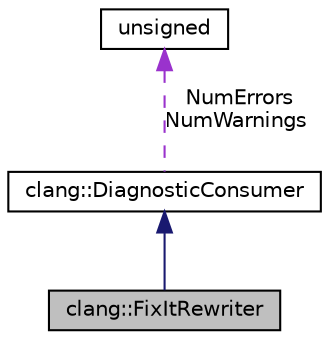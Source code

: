 digraph "clang::FixItRewriter"
{
 // LATEX_PDF_SIZE
  bgcolor="transparent";
  edge [fontname="Helvetica",fontsize="10",labelfontname="Helvetica",labelfontsize="10"];
  node [fontname="Helvetica",fontsize="10",shape=record];
  Node1 [label="clang::FixItRewriter",height=0.2,width=0.4,color="black", fillcolor="grey75", style="filled", fontcolor="black",tooltip=" "];
  Node2 -> Node1 [dir="back",color="midnightblue",fontsize="10",style="solid",fontname="Helvetica"];
  Node2 [label="clang::DiagnosticConsumer",height=0.2,width=0.4,color="black",URL="$classclang_1_1DiagnosticConsumer.html",tooltip="Abstract interface, implemented by clients of the front-end, which formats and prints fully processed..."];
  Node3 -> Node2 [dir="back",color="darkorchid3",fontsize="10",style="dashed",label=" NumErrors\nNumWarnings" ,fontname="Helvetica"];
  Node3 [label="unsigned",height=0.2,width=0.4,color="black",URL="$classunsigned.html",tooltip=" "];
}
